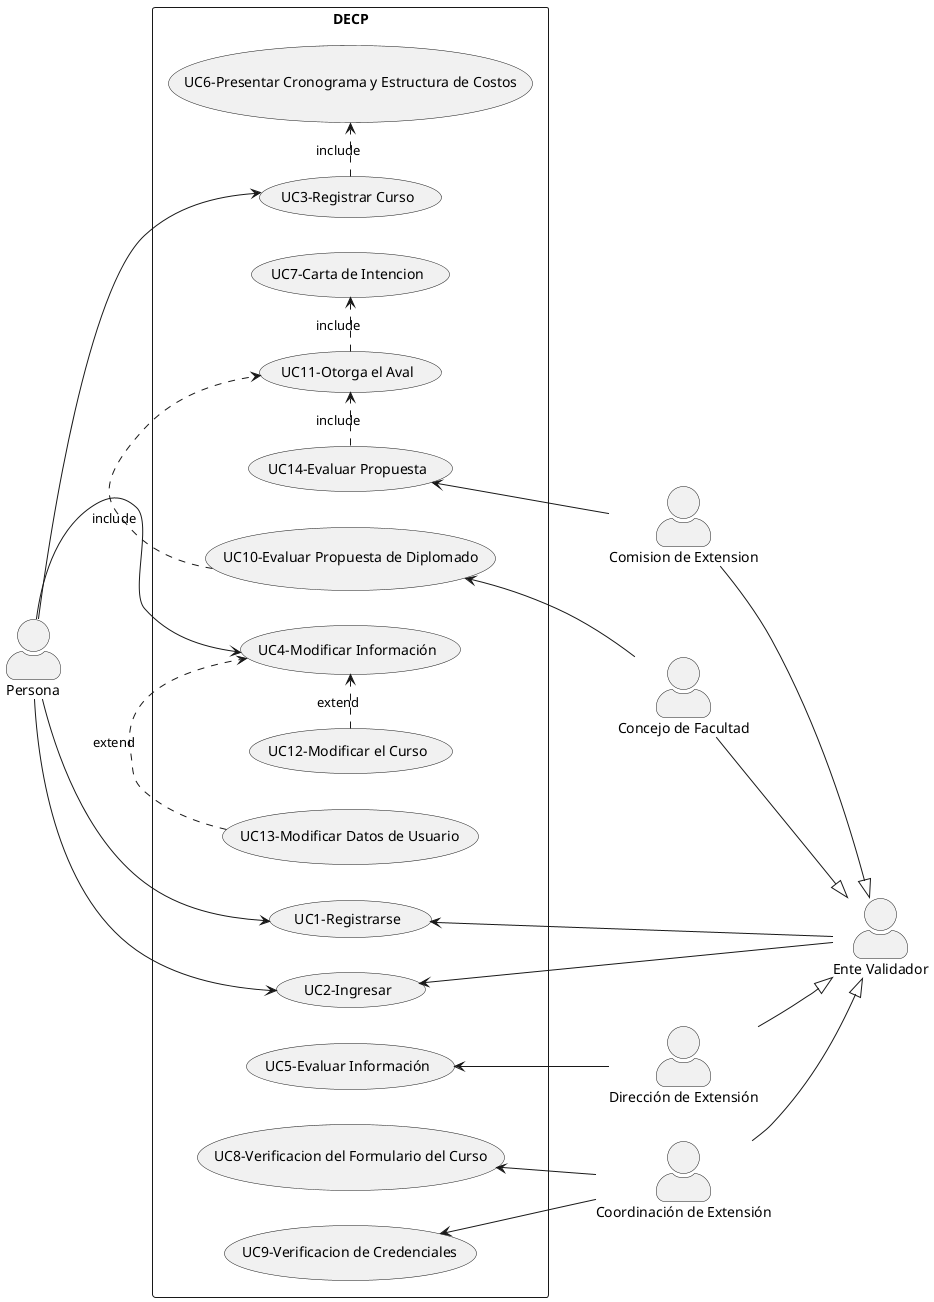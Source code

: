 @startuml usecase
skinparam actorStyle awesome
left to right direction
:Persona: as a

:Ente Validador: as e
:Dirección de Extensión: as b
:Coordinación de Extensión: as c
:Concejo de Facultad: as d
:Comision de Extension: as f

rectangle DECP{
(UC1-Registrarse) as 1
(UC2-Ingresar) as 2 
(UC3-Registrar Curso) as 3
(UC6-Presentar Cronograma y Estructura de Costos) as 6
(UC4-Modificar Información) as 4
(UC5-Evaluar Información) as 5
(UC7-Carta de Intencion) as 7
(UC8-Verificacion del Formulario del Curso) as 8
(UC9-Verificacion de Credenciales) as 9
(UC10-Evaluar Propuesta de Diplomado) as 10
(UC11-Otorga el Aval) as 11
(UC12-Modificar el Curso) as 12
(UC13-Modificar Datos de Usuario) as 13
(UC14-Evaluar Propuesta) as 14
}
f --|> e
1 <-- e
b --|> e
c --|> e
d --|> e
a --> 1
a --> 2
e --> 2
a --> 3
a --> 4
5 <-- b
8 <-- c
9 <-- c
10 <-- d
3 .> 6 : include
14 .> 11 : include
10 .> 11 : include
11 .> 7: include
12 .> 4: extend
13 .> 4: extend
14 <-- f
@enduml